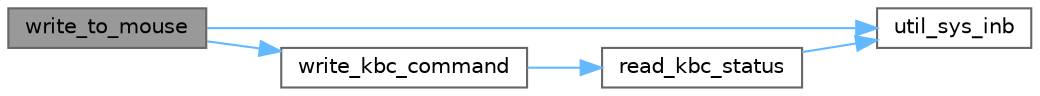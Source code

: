 digraph "write_to_mouse"
{
 // LATEX_PDF_SIZE
  bgcolor="transparent";
  edge [fontname=Helvetica,fontsize=10,labelfontname=Helvetica,labelfontsize=10];
  node [fontname=Helvetica,fontsize=10,shape=box,height=0.2,width=0.4];
  rankdir="LR";
  Node1 [label="write_to_mouse",height=0.2,width=0.4,color="gray40", fillcolor="grey60", style="filled", fontcolor="black",tooltip="Writes a command to the mouse."];
  Node1 -> Node2 [color="steelblue1",style="solid"];
  Node2 [label="util_sys_inb",height=0.2,width=0.4,color="grey40", fillcolor="white", style="filled",URL="$utils_8c.html#a79a031a8611f5b2d6afa4158e92b0fb4",tooltip="Reads from the port and transforms it into an 8 bit value."];
  Node1 -> Node3 [color="steelblue1",style="solid"];
  Node3 [label="write_kbc_command",height=0.2,width=0.4,color="grey40", fillcolor="white", style="filled",URL="$mouse_8c.html#acd2de5dc5731158db5229777028cb855",tooltip="Writes a command to the keyboard controller."];
  Node3 -> Node4 [color="steelblue1",style="solid"];
  Node4 [label="read_kbc_status",height=0.2,width=0.4,color="grey40", fillcolor="white", style="filled",URL="$mouse_8c.html#a56ce3da7a1cebb928912020a9e554828",tooltip="Reads the status of the keyboard controller."];
  Node4 -> Node2 [color="steelblue1",style="solid"];
}
